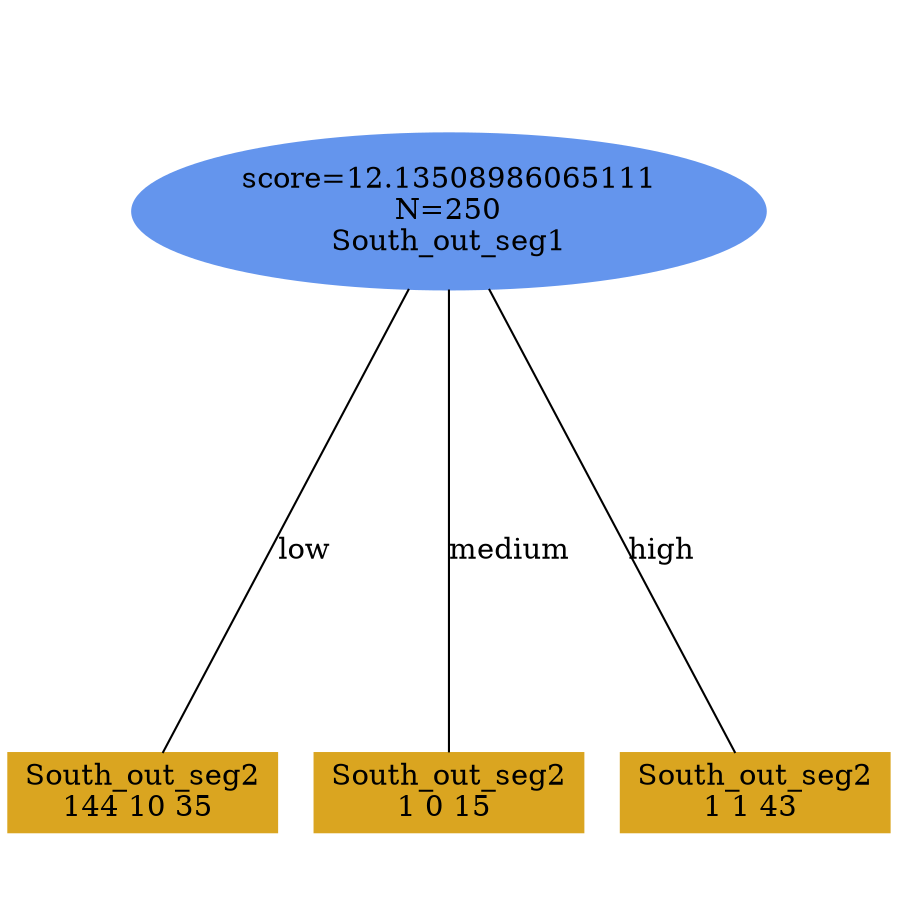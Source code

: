digraph "DD" {
size = "7.5,10"
ratio=1.0;
center = true;
edge [dir = none];
{ rank = same; node [shape=ellipse, style=filled, color=cornflowerblue];"6135" [label="score=12.13508986065111\nN=250\nSouth_out_seg1"];}
{ rank = same; node [shape=box, style=filled, color=goldenrod];"6136" [label="South_out_seg2\n144 10 35 "];}
{ rank = same; node [shape=box, style=filled, color=goldenrod];"6137" [label="South_out_seg2\n1 0 15 "];}
{ rank = same; node [shape=box, style=filled, color=goldenrod];"6138" [label="South_out_seg2\n1 1 43 "];}
"6135" -> "6136" [label = "low"];
"6135" -> "6137" [label = "medium"];
"6135" -> "6138" [label = "high"];

}